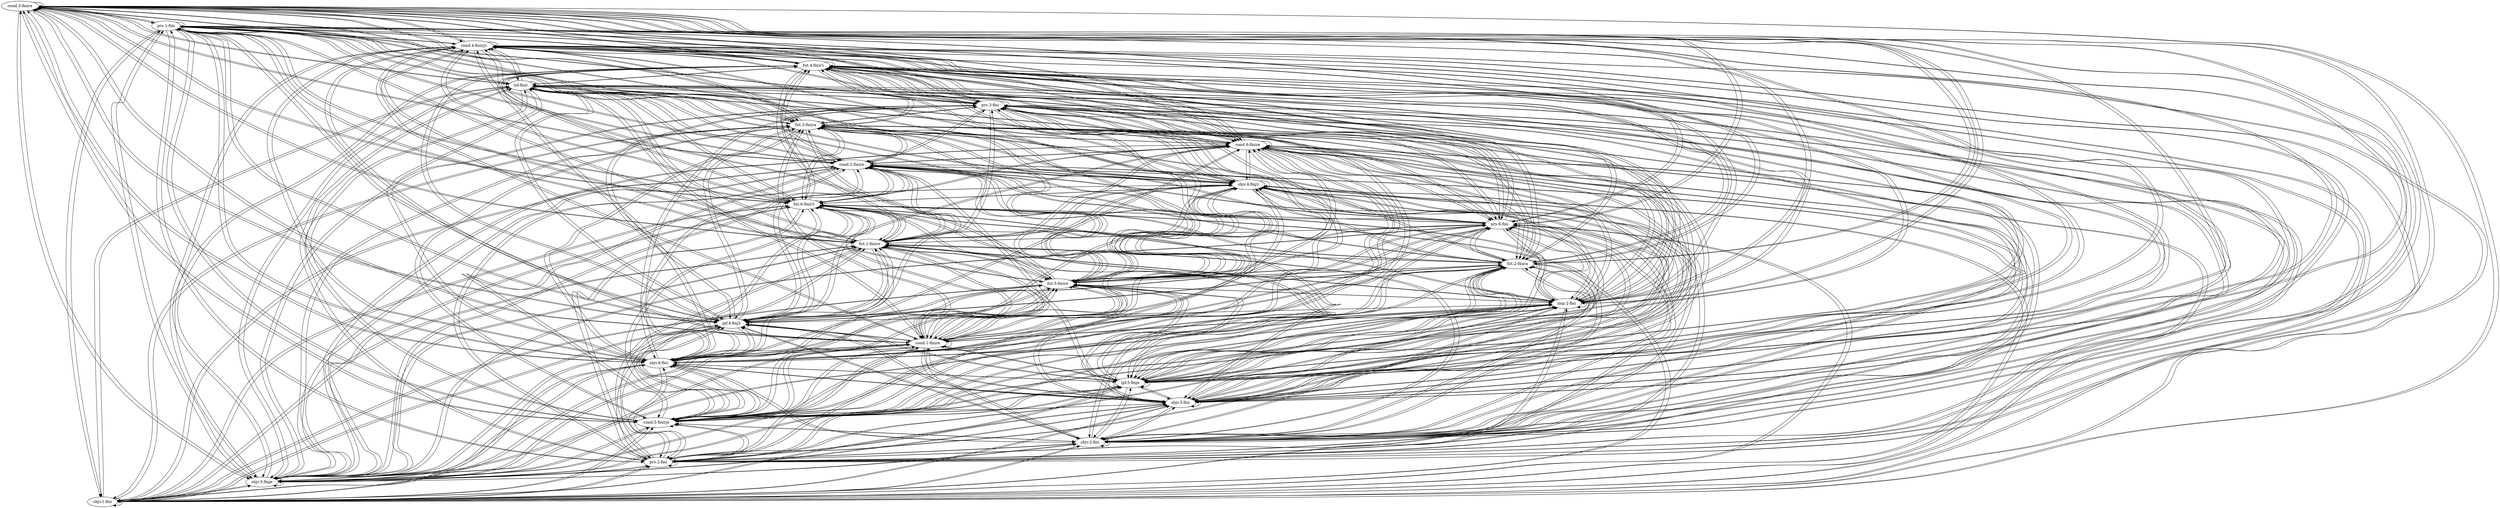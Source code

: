 digraph  {
	node [label="\N"];
	"cond.3-finirE"	 [cell="cond.3",
		label="cond.3-finire",
		tense=cond,
		weight=0.95];
	"cond.3-finirE" -> "cond.3-finirE"	 [weight=0.95];
	"prs.1-fini"	 [cell="prs.1",
		label="prs.1-fini",
		tense=prs,
		weight=0.83];
	"cond.3-finirE" -> "prs.1-fini"	 [weight=0.83];
	"sbjv.1-fini"	 [cell="sbjv.1",
		label="sbjv.1-fini",
		tense=sbjv,
		weight=0.08];
	"cond.3-finirE" -> "sbjv.1-fini"	 [weight=0.0128];
	"sbjv.5-finjE"	 [cell="sbjv.5",
		label="sbjv.5-finje",
		tense=sbjv,
		weight=0.1];
	"cond.3-finirE" -> "sbjv.5-finjE"	 [weight=0.02];
	"prs.2-fini"	 [cell="prs.2",
		label="prs.2-fini",
		tense=prs,
		weight=0.83];
	"cond.3-finirE" -> "prs.2-fini"	 [weight=0.83];
	"sbjv.2-fini"	 [cell="sbjv.2",
		label="sbjv.2-fini",
		tense=sbjv,
		weight=0.08];
	"cond.3-finirE" -> "sbjv.2-fini"	 [weight=0.0128];
	"cond.5-finirjE"	 [cell="cond.5",
		label="cond.5-finirje",
		tense=cond,
		weight=0.95];
	"cond.3-finirE" -> "cond.5-finirjE"	 [weight=0.95];
	"sbjv.3-fini"	 [cell="sbjv.3",
		label="sbjv.3-fini",
		tense=sbjv,
		weight=0.08];
	"cond.3-finirE" -> "sbjv.3-fini"	 [weight=0.0128];
	"ipf.5-finjE"	 [cell="ipf.5",
		label="ipf.5-finje",
		tense=ipf,
		weight=0.1];
	"cond.3-finirE" -> "ipf.5-finjE"	 [weight=0.02];
	"sbjv.6-fini"	 [cell="sbjv.6",
		label="sbjv.6-fini",
		tense=sbjv,
		weight=0.08];
	"cond.3-finirE" -> "sbjv.6-fini"	 [weight=0.0128];
	"cond.1-finirE"	 [cell="cond.1",
		label="cond.1-finire",
		tense=cond,
		weight=0.95];
	"cond.3-finirE" -> "cond.1-finirE"	 [weight=0.95];
	"ipf.4-finjô"	 [cell="ipf.4",
		label="ipf.4-finjɔ̃",
		tense=ipf,
		weight=0.1];
	"cond.3-finirE" -> "ipf.4-finjô"	 [weight=0.02];
	"imp.2-fini"	 [cell="imp.2",
		label="imp.2-fini",
		tense=imp,
		weight=0.83];
	"cond.3-finirE" -> "imp.2-fini"	 [weight=0.83];
	"fut.5-finirE"	 [cell="fut.5",
		label="fut.5-finire",
		tense=fut,
		weight=0.95];
	"cond.3-finirE" -> "fut.5-finirE"	 [weight=0.95];
	"fut.2-finira"	 [cell="fut.2",
		label="fut.2-finira",
		tense=fut,
		weight=0.95];
	"cond.3-finirE" -> "fut.2-finira"	 [weight=0.95];
	"fut.1-finirE"	 [cell="fut.1",
		label="fut.1-finire",
		tense=fut,
		weight=0.95];
	"cond.3-finirE" -> "fut.1-finirE"	 [weight=0.95];
	"prs.6-fini"	 [cell="prs.6",
		label="prs.6-fini",
		tense=prs,
		weight=0.08];
	"cond.3-finirE" -> "prs.6-fini"	 [weight=0.0128];
	"fut.6-finirô"	 [cell="fut.6",
		label="fut.6-finirɔ̃",
		tense=fut,
		weight=0.95];
	"cond.3-finirE" -> "fut.6-finirô"	 [weight=0.95];
	"sbjv.4-finjô"	 [cell="sbjv.4",
		label="sbjv.4-finjɔ̃",
		tense=sbjv,
		weight=0.1];
	"cond.3-finirE" -> "sbjv.4-finjô"	 [weight=0.02];
	"cond.2-finirE"	 [cell="cond.2",
		label="cond.2-finire",
		tense=cond,
		weight=0.95];
	"cond.3-finirE" -> "cond.2-finirE"	 [weight=0.95];
	"cond.6-finirE"	 [cell="cond.6",
		label="cond.6-finire",
		tense=cond,
		weight=0.95];
	"cond.3-finirE" -> "cond.6-finirE"	 [weight=0.95];
	"fut.3-finira"	 [cell="fut.3",
		label="fut.3-finira",
		tense=fut,
		weight=0.95];
	"cond.3-finirE" -> "fut.3-finira"	 [weight=0.95];
	"prs.3-fini"	 [cell="prs.3",
		label="prs.3-fini",
		tense=prs,
		weight=0.83];
	"cond.3-finirE" -> "prs.3-fini"	 [weight=0.83];
	"inf-finir"	 [cell=inf,
		label="inf-finir",
		tense=inf,
		weight=0.7];
	"cond.3-finirE" -> "inf-finir"	 [weight=0.336];
	"fut.4-finirô"	 [cell="fut.4",
		label="fut.4-finirɔ̃",
		tense=fut,
		weight=0.95];
	"cond.3-finirE" -> "fut.4-finirô"	 [weight=0.95];
	"cond.4-finirjô"	 [cell="cond.4",
		label="cond.4-finirjɔ̃",
		tense=cond,
		weight=0.95];
	"cond.3-finirE" -> "cond.4-finirjô"	 [weight=0.95];
	"prs.1-fini" -> "cond.3-finirE"	 [weight=0.931];
	"prs.1-fini" -> "prs.1-fini"	 [weight=0.83];
	"prs.1-fini" -> "sbjv.1-fini"	 [weight=0.0128];
	"prs.1-fini" -> "sbjv.5-finjE"	 [weight=0.02];
	"prs.1-fini" -> "prs.2-fini"	 [weight=0.83];
	"prs.1-fini" -> "sbjv.2-fini"	 [weight=0.0128];
	"prs.1-fini" -> "cond.5-finirjE"	 [weight=0.931];
	"prs.1-fini" -> "sbjv.3-fini"	 [weight=0.0128];
	"prs.1-fini" -> "ipf.5-finjE"	 [weight=0.02];
	"prs.1-fini" -> "sbjv.6-fini"	 [weight=0.0128];
	"prs.1-fini" -> "cond.1-finirE"	 [weight=0.931];
	"prs.1-fini" -> "ipf.4-finjô"	 [weight=0.02];
	"prs.1-fini" -> "imp.2-fini"	 [weight=0.83];
	"prs.1-fini" -> "fut.5-finirE"	 [weight=0.931];
	"prs.1-fini" -> "fut.2-finira"	 [weight=0.931];
	"prs.1-fini" -> "fut.1-finirE"	 [weight=0.931];
	"prs.1-fini" -> "prs.6-fini"	 [weight=0.0128];
	"prs.1-fini" -> "fut.6-finirô"	 [weight=0.931];
	"prs.1-fini" -> "sbjv.4-finjô"	 [weight=0.02];
	"prs.1-fini" -> "cond.2-finirE"	 [weight=0.931];
	"prs.1-fini" -> "cond.6-finirE"	 [weight=0.931];
	"prs.1-fini" -> "fut.3-finira"	 [weight=0.931];
	"prs.1-fini" -> "prs.3-fini"	 [weight=0.83];
	"prs.1-fini" -> "inf-finir"	 [weight=0.336];
	"prs.1-fini" -> "fut.4-finirô"	 [weight=0.931];
	"prs.1-fini" -> "cond.4-finirjô"	 [weight=0.931];
	"sbjv.1-fini" -> "cond.3-finirE"	 [weight=0.95];
	"sbjv.1-fini" -> "prs.1-fini"	 [weight=0.83];
	"sbjv.1-fini" -> "sbjv.1-fini"	 [weight=0.08];
	"sbjv.1-fini" -> "sbjv.5-finjE"	 [weight=0.092];
	"sbjv.1-fini" -> "prs.2-fini"	 [weight=0.83];
	"sbjv.1-fini" -> "sbjv.2-fini"	 [weight=0.08];
	"sbjv.1-fini" -> "cond.5-finirjE"	 [weight=0.95];
	"sbjv.1-fini" -> "sbjv.3-fini"	 [weight=0.08];
	"sbjv.1-fini" -> "ipf.5-finjE"	 [weight=0.092];
	"sbjv.1-fini" -> "sbjv.6-fini"	 [weight=0.08];
	"sbjv.1-fini" -> "cond.1-finirE"	 [weight=0.95];
	"sbjv.1-fini" -> "ipf.4-finjô"	 [weight=0.092];
	"sbjv.1-fini" -> "imp.2-fini"	 [weight=0.83];
	"sbjv.1-fini" -> "fut.5-finirE"	 [weight=0.95];
	"sbjv.1-fini" -> "fut.2-finira"	 [weight=0.95];
	"sbjv.1-fini" -> "fut.1-finirE"	 [weight=0.95];
	"sbjv.1-fini" -> "prs.6-fini"	 [weight=0.08];
	"sbjv.1-fini" -> "fut.6-finirô"	 [weight=0.95];
	"sbjv.1-fini" -> "sbjv.4-finjô"	 [weight=0.092];
	"sbjv.1-fini" -> "cond.2-finirE"	 [weight=0.95];
	"sbjv.1-fini" -> "cond.6-finirE"	 [weight=0.95];
	"sbjv.1-fini" -> "fut.3-finira"	 [weight=0.95];
	"sbjv.1-fini" -> "prs.3-fini"	 [weight=0.83];
	"sbjv.1-fini" -> "inf-finir"	 [weight=0.028];
	"sbjv.1-fini" -> "fut.4-finirô"	 [weight=0.95];
	"sbjv.1-fini" -> "cond.4-finirjô"	 [weight=0.95];
	"sbjv.5-finjE" -> "cond.3-finirE"	 [weight=0.0285];
	"sbjv.5-finjE" -> "prs.1-fini"	 [weight=0.0581];
	"sbjv.5-finjE" -> "sbjv.1-fini"	 [weight=0.004];
	"sbjv.5-finjE" -> "sbjv.5-finjE"	 [weight=0.1];
	"sbjv.5-finjE" -> "prs.2-fini"	 [weight=0.0581];
	"sbjv.5-finjE" -> "sbjv.2-fini"	 [weight=0.004];
	"sbjv.5-finjE" -> "cond.5-finirjE"	 [weight=0.0285];
	"sbjv.5-finjE" -> "sbjv.3-fini"	 [weight=0.004];
	"sbjv.5-finjE" -> "ipf.5-finjE"	 [weight=0.1];
	"sbjv.5-finjE" -> "sbjv.6-fini"	 [weight=0.004];
	"sbjv.5-finjE" -> "cond.1-finirE"	 [weight=0.0285];
	"sbjv.5-finjE" -> "ipf.4-finjô"	 [weight=0.1];
	"sbjv.5-finjE" -> "imp.2-fini"	 [weight=0.0581];
	"sbjv.5-finjE" -> "fut.5-finirE"	 [weight=0.0285];
	"sbjv.5-finjE" -> "fut.2-finira"	 [weight=0.0285];
	"sbjv.5-finjE" -> "fut.1-finirE"	 [weight=0.0285];
	"sbjv.5-finjE" -> "prs.6-fini"	 [weight=0.004];
	"sbjv.5-finjE" -> "fut.6-finirô"	 [weight=0.0285];
	"sbjv.5-finjE" -> "sbjv.4-finjô"	 [weight=0.1];
	"sbjv.5-finjE" -> "cond.2-finirE"	 [weight=0.0285];
	"sbjv.5-finjE" -> "cond.6-finirE"	 [weight=0.0285];
	"sbjv.5-finjE" -> "fut.3-finira"	 [weight=0.0285];
	"sbjv.5-finjE" -> "prs.3-fini"	 [weight=0.0581];
	"sbjv.5-finjE" -> "inf-finir"	 [weight=0.028];
	"sbjv.5-finjE" -> "fut.4-finirô"	 [weight=0.0285];
	"sbjv.5-finjE" -> "cond.4-finirjô"	 [weight=0.0285];
	"prs.2-fini" -> "cond.3-finirE"	 [weight=0.931];
	"prs.2-fini" -> "prs.1-fini"	 [weight=0.83];
	"prs.2-fini" -> "sbjv.1-fini"	 [weight=0.0128];
	"prs.2-fini" -> "sbjv.5-finjE"	 [weight=0.02];
	"prs.2-fini" -> "prs.2-fini"	 [weight=0.83];
	"prs.2-fini" -> "sbjv.2-fini"	 [weight=0.0128];
	"prs.2-fini" -> "cond.5-finirjE"	 [weight=0.931];
	"prs.2-fini" -> "sbjv.3-fini"	 [weight=0.0128];
	"prs.2-fini" -> "ipf.5-finjE"	 [weight=0.02];
	"prs.2-fini" -> "sbjv.6-fini"	 [weight=0.0128];
	"prs.2-fini" -> "cond.1-finirE"	 [weight=0.931];
	"prs.2-fini" -> "ipf.4-finjô"	 [weight=0.02];
	"prs.2-fini" -> "imp.2-fini"	 [weight=0.83];
	"prs.2-fini" -> "fut.5-finirE"	 [weight=0.931];
	"prs.2-fini" -> "fut.2-finira"	 [weight=0.931];
	"prs.2-fini" -> "fut.1-finirE"	 [weight=0.931];
	"prs.2-fini" -> "prs.6-fini"	 [weight=0.0128];
	"prs.2-fini" -> "fut.6-finirô"	 [weight=0.931];
	"prs.2-fini" -> "sbjv.4-finjô"	 [weight=0.02];
	"prs.2-fini" -> "cond.2-finirE"	 [weight=0.931];
	"prs.2-fini" -> "cond.6-finirE"	 [weight=0.931];
	"prs.2-fini" -> "fut.3-finira"	 [weight=0.931];
	"prs.2-fini" -> "prs.3-fini"	 [weight=0.83];
	"prs.2-fini" -> "inf-finir"	 [weight=0.336];
	"prs.2-fini" -> "fut.4-finirô"	 [weight=0.931];
	"prs.2-fini" -> "cond.4-finirjô"	 [weight=0.931];
	"sbjv.2-fini" -> "cond.3-finirE"	 [weight=0.95];
	"sbjv.2-fini" -> "prs.1-fini"	 [weight=0.83];
	"sbjv.2-fini" -> "sbjv.1-fini"	 [weight=0.08];
	"sbjv.2-fini" -> "sbjv.5-finjE"	 [weight=0.092];
	"sbjv.2-fini" -> "prs.2-fini"	 [weight=0.83];
	"sbjv.2-fini" -> "sbjv.2-fini"	 [weight=0.08];
	"sbjv.2-fini" -> "cond.5-finirjE"	 [weight=0.95];
	"sbjv.2-fini" -> "sbjv.3-fini"	 [weight=0.08];
	"sbjv.2-fini" -> "ipf.5-finjE"	 [weight=0.092];
	"sbjv.2-fini" -> "sbjv.6-fini"	 [weight=0.08];
	"sbjv.2-fini" -> "cond.1-finirE"	 [weight=0.95];
	"sbjv.2-fini" -> "ipf.4-finjô"	 [weight=0.092];
	"sbjv.2-fini" -> "imp.2-fini"	 [weight=0.83];
	"sbjv.2-fini" -> "fut.5-finirE"	 [weight=0.95];
	"sbjv.2-fini" -> "fut.2-finira"	 [weight=0.95];
	"sbjv.2-fini" -> "fut.1-finirE"	 [weight=0.95];
	"sbjv.2-fini" -> "prs.6-fini"	 [weight=0.08];
	"sbjv.2-fini" -> "fut.6-finirô"	 [weight=0.95];
	"sbjv.2-fini" -> "sbjv.4-finjô"	 [weight=0.092];
	"sbjv.2-fini" -> "cond.2-finirE"	 [weight=0.95];
	"sbjv.2-fini" -> "cond.6-finirE"	 [weight=0.95];
	"sbjv.2-fini" -> "fut.3-finira"	 [weight=0.95];
	"sbjv.2-fini" -> "prs.3-fini"	 [weight=0.83];
	"sbjv.2-fini" -> "inf-finir"	 [weight=0.028];
	"sbjv.2-fini" -> "fut.4-finirô"	 [weight=0.95];
	"sbjv.2-fini" -> "cond.4-finirjô"	 [weight=0.95];
	"cond.5-finirjE" -> "cond.3-finirE"	 [weight=0.95];
	"cond.5-finirjE" -> "prs.1-fini"	 [weight=0.83];
	"cond.5-finirjE" -> "sbjv.1-fini"	 [weight=0.0128];
	"cond.5-finirjE" -> "sbjv.5-finjE"	 [weight=0.02];
	"cond.5-finirjE" -> "prs.2-fini"	 [weight=0.83];
	"cond.5-finirjE" -> "sbjv.2-fini"	 [weight=0.0128];
	"cond.5-finirjE" -> "cond.5-finirjE"	 [weight=0.95];
	"cond.5-finirjE" -> "sbjv.3-fini"	 [weight=0.0128];
	"cond.5-finirjE" -> "ipf.5-finjE"	 [weight=0.02];
	"cond.5-finirjE" -> "sbjv.6-fini"	 [weight=0.0128];
	"cond.5-finirjE" -> "cond.1-finirE"	 [weight=0.95];
	"cond.5-finirjE" -> "ipf.4-finjô"	 [weight=0.02];
	"cond.5-finirjE" -> "imp.2-fini"	 [weight=0.83];
	"cond.5-finirjE" -> "fut.5-finirE"	 [weight=0.95];
	"cond.5-finirjE" -> "fut.2-finira"	 [weight=0.95];
	"cond.5-finirjE" -> "fut.1-finirE"	 [weight=0.95];
	"cond.5-finirjE" -> "prs.6-fini"	 [weight=0.0128];
	"cond.5-finirjE" -> "fut.6-finirô"	 [weight=0.95];
	"cond.5-finirjE" -> "sbjv.4-finjô"	 [weight=0.02];
	"cond.5-finirjE" -> "cond.2-finirE"	 [weight=0.95];
	"cond.5-finirjE" -> "cond.6-finirE"	 [weight=0.95];
	"cond.5-finirjE" -> "fut.3-finira"	 [weight=0.95];
	"cond.5-finirjE" -> "prs.3-fini"	 [weight=0.83];
	"cond.5-finirjE" -> "inf-finir"	 [weight=0.336];
	"cond.5-finirjE" -> "fut.4-finirô"	 [weight=0.95];
	"cond.5-finirjE" -> "cond.4-finirjô"	 [weight=0.95];
	"sbjv.3-fini" -> "cond.3-finirE"	 [weight=0.95];
	"sbjv.3-fini" -> "prs.1-fini"	 [weight=0.83];
	"sbjv.3-fini" -> "sbjv.1-fini"	 [weight=0.08];
	"sbjv.3-fini" -> "sbjv.5-finjE"	 [weight=0.092];
	"sbjv.3-fini" -> "prs.2-fini"	 [weight=0.83];
	"sbjv.3-fini" -> "sbjv.2-fini"	 [weight=0.08];
	"sbjv.3-fini" -> "cond.5-finirjE"	 [weight=0.95];
	"sbjv.3-fini" -> "sbjv.3-fini"	 [weight=0.08];
	"sbjv.3-fini" -> "ipf.5-finjE"	 [weight=0.092];
	"sbjv.3-fini" -> "sbjv.6-fini"	 [weight=0.08];
	"sbjv.3-fini" -> "cond.1-finirE"	 [weight=0.95];
	"sbjv.3-fini" -> "ipf.4-finjô"	 [weight=0.092];
	"sbjv.3-fini" -> "imp.2-fini"	 [weight=0.83];
	"sbjv.3-fini" -> "fut.5-finirE"	 [weight=0.95];
	"sbjv.3-fini" -> "fut.2-finira"	 [weight=0.95];
	"sbjv.3-fini" -> "fut.1-finirE"	 [weight=0.95];
	"sbjv.3-fini" -> "prs.6-fini"	 [weight=0.08];
	"sbjv.3-fini" -> "fut.6-finirô"	 [weight=0.95];
	"sbjv.3-fini" -> "sbjv.4-finjô"	 [weight=0.092];
	"sbjv.3-fini" -> "cond.2-finirE"	 [weight=0.95];
	"sbjv.3-fini" -> "cond.6-finirE"	 [weight=0.95];
	"sbjv.3-fini" -> "fut.3-finira"	 [weight=0.95];
	"sbjv.3-fini" -> "prs.3-fini"	 [weight=0.83];
	"sbjv.3-fini" -> "inf-finir"	 [weight=0.028];
	"sbjv.3-fini" -> "fut.4-finirô"	 [weight=0.95];
	"sbjv.3-fini" -> "cond.4-finirjô"	 [weight=0.95];
	"ipf.5-finjE" -> "cond.3-finirE"	 [weight=0.0285];
	"ipf.5-finjE" -> "prs.1-fini"	 [weight=0.0581];
	"ipf.5-finjE" -> "sbjv.1-fini"	 [weight=0.004];
	"ipf.5-finjE" -> "sbjv.5-finjE"	 [weight=0.1];
	"ipf.5-finjE" -> "prs.2-fini"	 [weight=0.0581];
	"ipf.5-finjE" -> "sbjv.2-fini"	 [weight=0.004];
	"ipf.5-finjE" -> "cond.5-finirjE"	 [weight=0.0285];
	"ipf.5-finjE" -> "sbjv.3-fini"	 [weight=0.004];
	"ipf.5-finjE" -> "ipf.5-finjE"	 [weight=0.1];
	"ipf.5-finjE" -> "sbjv.6-fini"	 [weight=0.004];
	"ipf.5-finjE" -> "cond.1-finirE"	 [weight=0.0285];
	"ipf.5-finjE" -> "ipf.4-finjô"	 [weight=0.1];
	"ipf.5-finjE" -> "imp.2-fini"	 [weight=0.0581];
	"ipf.5-finjE" -> "fut.5-finirE"	 [weight=0.0285];
	"ipf.5-finjE" -> "fut.2-finira"	 [weight=0.0285];
	"ipf.5-finjE" -> "fut.1-finirE"	 [weight=0.0285];
	"ipf.5-finjE" -> "prs.6-fini"	 [weight=0.004];
	"ipf.5-finjE" -> "fut.6-finirô"	 [weight=0.0285];
	"ipf.5-finjE" -> "sbjv.4-finjô"	 [weight=0.1];
	"ipf.5-finjE" -> "cond.2-finirE"	 [weight=0.0285];
	"ipf.5-finjE" -> "cond.6-finirE"	 [weight=0.0285];
	"ipf.5-finjE" -> "fut.3-finira"	 [weight=0.0285];
	"ipf.5-finjE" -> "prs.3-fini"	 [weight=0.0581];
	"ipf.5-finjE" -> "inf-finir"	 [weight=0.028];
	"ipf.5-finjE" -> "fut.4-finirô"	 [weight=0.0285];
	"ipf.5-finjE" -> "cond.4-finirjô"	 [weight=0.0285];
	"sbjv.6-fini" -> "cond.3-finirE"	 [weight=0.95];
	"sbjv.6-fini" -> "prs.1-fini"	 [weight=0.83];
	"sbjv.6-fini" -> "sbjv.1-fini"	 [weight=0.08];
	"sbjv.6-fini" -> "sbjv.5-finjE"	 [weight=0.092];
	"sbjv.6-fini" -> "prs.2-fini"	 [weight=0.83];
	"sbjv.6-fini" -> "sbjv.2-fini"	 [weight=0.08];
	"sbjv.6-fini" -> "cond.5-finirjE"	 [weight=0.95];
	"sbjv.6-fini" -> "sbjv.3-fini"	 [weight=0.08];
	"sbjv.6-fini" -> "ipf.5-finjE"	 [weight=0.092];
	"sbjv.6-fini" -> "sbjv.6-fini"	 [weight=0.08];
	"sbjv.6-fini" -> "cond.1-finirE"	 [weight=0.95];
	"sbjv.6-fini" -> "ipf.4-finjô"	 [weight=0.092];
	"sbjv.6-fini" -> "imp.2-fini"	 [weight=0.83];
	"sbjv.6-fini" -> "fut.5-finirE"	 [weight=0.95];
	"sbjv.6-fini" -> "fut.2-finira"	 [weight=0.95];
	"sbjv.6-fini" -> "fut.1-finirE"	 [weight=0.95];
	"sbjv.6-fini" -> "prs.6-fini"	 [weight=0.08];
	"sbjv.6-fini" -> "fut.6-finirô"	 [weight=0.95];
	"sbjv.6-fini" -> "sbjv.4-finjô"	 [weight=0.092];
	"sbjv.6-fini" -> "cond.2-finirE"	 [weight=0.95];
	"sbjv.6-fini" -> "cond.6-finirE"	 [weight=0.95];
	"sbjv.6-fini" -> "fut.3-finira"	 [weight=0.95];
	"sbjv.6-fini" -> "prs.3-fini"	 [weight=0.83];
	"sbjv.6-fini" -> "inf-finir"	 [weight=0.028];
	"sbjv.6-fini" -> "fut.4-finirô"	 [weight=0.95];
	"sbjv.6-fini" -> "cond.4-finirjô"	 [weight=0.95];
	"cond.1-finirE" -> "cond.3-finirE"	 [weight=0.95];
	"cond.1-finirE" -> "prs.1-fini"	 [weight=0.83];
	"cond.1-finirE" -> "sbjv.1-fini"	 [weight=0.0128];
	"cond.1-finirE" -> "sbjv.5-finjE"	 [weight=0.02];
	"cond.1-finirE" -> "prs.2-fini"	 [weight=0.83];
	"cond.1-finirE" -> "sbjv.2-fini"	 [weight=0.0128];
	"cond.1-finirE" -> "cond.5-finirjE"	 [weight=0.95];
	"cond.1-finirE" -> "sbjv.3-fini"	 [weight=0.0128];
	"cond.1-finirE" -> "ipf.5-finjE"	 [weight=0.02];
	"cond.1-finirE" -> "sbjv.6-fini"	 [weight=0.0128];
	"cond.1-finirE" -> "cond.1-finirE"	 [weight=0.95];
	"cond.1-finirE" -> "ipf.4-finjô"	 [weight=0.02];
	"cond.1-finirE" -> "imp.2-fini"	 [weight=0.83];
	"cond.1-finirE" -> "fut.5-finirE"	 [weight=0.95];
	"cond.1-finirE" -> "fut.2-finira"	 [weight=0.95];
	"cond.1-finirE" -> "fut.1-finirE"	 [weight=0.95];
	"cond.1-finirE" -> "prs.6-fini"	 [weight=0.0128];
	"cond.1-finirE" -> "fut.6-finirô"	 [weight=0.95];
	"cond.1-finirE" -> "sbjv.4-finjô"	 [weight=0.02];
	"cond.1-finirE" -> "cond.2-finirE"	 [weight=0.95];
	"cond.1-finirE" -> "cond.6-finirE"	 [weight=0.95];
	"cond.1-finirE" -> "fut.3-finira"	 [weight=0.95];
	"cond.1-finirE" -> "prs.3-fini"	 [weight=0.83];
	"cond.1-finirE" -> "inf-finir"	 [weight=0.336];
	"cond.1-finirE" -> "fut.4-finirô"	 [weight=0.95];
	"cond.1-finirE" -> "cond.4-finirjô"	 [weight=0.95];
	"ipf.4-finjô" -> "cond.3-finirE"	 [weight=0.0285];
	"ipf.4-finjô" -> "prs.1-fini"	 [weight=0.0581];
	"ipf.4-finjô" -> "sbjv.1-fini"	 [weight=0.004];
	"ipf.4-finjô" -> "sbjv.5-finjE"	 [weight=0.1];
	"ipf.4-finjô" -> "prs.2-fini"	 [weight=0.0581];
	"ipf.4-finjô" -> "sbjv.2-fini"	 [weight=0.004];
	"ipf.4-finjô" -> "cond.5-finirjE"	 [weight=0.0285];
	"ipf.4-finjô" -> "sbjv.3-fini"	 [weight=0.004];
	"ipf.4-finjô" -> "ipf.5-finjE"	 [weight=0.1];
	"ipf.4-finjô" -> "sbjv.6-fini"	 [weight=0.004];
	"ipf.4-finjô" -> "cond.1-finirE"	 [weight=0.0285];
	"ipf.4-finjô" -> "ipf.4-finjô"	 [weight=0.1];
	"ipf.4-finjô" -> "imp.2-fini"	 [weight=0.0581];
	"ipf.4-finjô" -> "fut.5-finirE"	 [weight=0.0285];
	"ipf.4-finjô" -> "fut.2-finira"	 [weight=0.0285];
	"ipf.4-finjô" -> "fut.1-finirE"	 [weight=0.0285];
	"ipf.4-finjô" -> "prs.6-fini"	 [weight=0.004];
	"ipf.4-finjô" -> "fut.6-finirô"	 [weight=0.0285];
	"ipf.4-finjô" -> "sbjv.4-finjô"	 [weight=0.1];
	"ipf.4-finjô" -> "cond.2-finirE"	 [weight=0.0285];
	"ipf.4-finjô" -> "cond.6-finirE"	 [weight=0.0285];
	"ipf.4-finjô" -> "fut.3-finira"	 [weight=0.0285];
	"ipf.4-finjô" -> "prs.3-fini"	 [weight=0.0581];
	"ipf.4-finjô" -> "inf-finir"	 [weight=0.028];
	"ipf.4-finjô" -> "fut.4-finirô"	 [weight=0.0285];
	"ipf.4-finjô" -> "cond.4-finirjô"	 [weight=0.0285];
	"imp.2-fini" -> "cond.3-finirE"	 [weight=0.931];
	"imp.2-fini" -> "prs.1-fini"	 [weight=0.83];
	"imp.2-fini" -> "sbjv.1-fini"	 [weight=0.0128];
	"imp.2-fini" -> "sbjv.5-finjE"	 [weight=0.02];
	"imp.2-fini" -> "prs.2-fini"	 [weight=0.83];
	"imp.2-fini" -> "sbjv.2-fini"	 [weight=0.0128];
	"imp.2-fini" -> "cond.5-finirjE"	 [weight=0.931];
	"imp.2-fini" -> "sbjv.3-fini"	 [weight=0.0128];
	"imp.2-fini" -> "ipf.5-finjE"	 [weight=0.02];
	"imp.2-fini" -> "sbjv.6-fini"	 [weight=0.0128];
	"imp.2-fini" -> "cond.1-finirE"	 [weight=0.931];
	"imp.2-fini" -> "ipf.4-finjô"	 [weight=0.02];
	"imp.2-fini" -> "imp.2-fini"	 [weight=0.83];
	"imp.2-fini" -> "fut.5-finirE"	 [weight=0.931];
	"imp.2-fini" -> "fut.2-finira"	 [weight=0.931];
	"imp.2-fini" -> "fut.1-finirE"	 [weight=0.931];
	"imp.2-fini" -> "prs.6-fini"	 [weight=0.0128];
	"imp.2-fini" -> "fut.6-finirô"	 [weight=0.931];
	"imp.2-fini" -> "sbjv.4-finjô"	 [weight=0.02];
	"imp.2-fini" -> "cond.2-finirE"	 [weight=0.931];
	"imp.2-fini" -> "cond.6-finirE"	 [weight=0.931];
	"imp.2-fini" -> "fut.3-finira"	 [weight=0.931];
	"imp.2-fini" -> "prs.3-fini"	 [weight=0.83];
	"imp.2-fini" -> "inf-finir"	 [weight=0.336];
	"imp.2-fini" -> "fut.4-finirô"	 [weight=0.931];
	"imp.2-fini" -> "cond.4-finirjô"	 [weight=0.931];
	"fut.5-finirE" -> "cond.3-finirE"	 [weight=0.95];
	"fut.5-finirE" -> "prs.1-fini"	 [weight=0.83];
	"fut.5-finirE" -> "sbjv.1-fini"	 [weight=0.0128];
	"fut.5-finirE" -> "sbjv.5-finjE"	 [weight=0.027];
	"fut.5-finirE" -> "prs.2-fini"	 [weight=0.83];
	"fut.5-finirE" -> "sbjv.2-fini"	 [weight=0.0128];
	"fut.5-finirE" -> "cond.5-finirjE"	 [weight=0.95];
	"fut.5-finirE" -> "sbjv.3-fini"	 [weight=0.0128];
	"fut.5-finirE" -> "ipf.5-finjE"	 [weight=0.027];
	"fut.5-finirE" -> "sbjv.6-fini"	 [weight=0.0128];
	"fut.5-finirE" -> "cond.1-finirE"	 [weight=0.95];
	"fut.5-finirE" -> "ipf.4-finjô"	 [weight=0.027];
	"fut.5-finirE" -> "imp.2-fini"	 [weight=0.83];
	"fut.5-finirE" -> "fut.5-finirE"	 [weight=0.95];
	"fut.5-finirE" -> "fut.2-finira"	 [weight=0.95];
	"fut.5-finirE" -> "fut.1-finirE"	 [weight=0.95];
	"fut.5-finirE" -> "prs.6-fini"	 [weight=0.0128];
	"fut.5-finirE" -> "fut.6-finirô"	 [weight=0.95];
	"fut.5-finirE" -> "sbjv.4-finjô"	 [weight=0.027];
	"fut.5-finirE" -> "cond.2-finirE"	 [weight=0.95];
	"fut.5-finirE" -> "cond.6-finirE"	 [weight=0.95];
	"fut.5-finirE" -> "fut.3-finira"	 [weight=0.95];
	"fut.5-finirE" -> "prs.3-fini"	 [weight=0.83];
	"fut.5-finirE" -> "inf-finir"	 [weight=0.35];
	"fut.5-finirE" -> "fut.4-finirô"	 [weight=0.95];
	"fut.5-finirE" -> "cond.4-finirjô"	 [weight=0.95];
	"fut.2-finira" -> "cond.3-finirE"	 [weight=0.95];
	"fut.2-finira" -> "prs.1-fini"	 [weight=0.83];
	"fut.2-finira" -> "sbjv.1-fini"	 [weight=0.0128];
	"fut.2-finira" -> "sbjv.5-finjE"	 [weight=0.027];
	"fut.2-finira" -> "prs.2-fini"	 [weight=0.83];
	"fut.2-finira" -> "sbjv.2-fini"	 [weight=0.0128];
	"fut.2-finira" -> "cond.5-finirjE"	 [weight=0.95];
	"fut.2-finira" -> "sbjv.3-fini"	 [weight=0.0128];
	"fut.2-finira" -> "ipf.5-finjE"	 [weight=0.027];
	"fut.2-finira" -> "sbjv.6-fini"	 [weight=0.0128];
	"fut.2-finira" -> "cond.1-finirE"	 [weight=0.95];
	"fut.2-finira" -> "ipf.4-finjô"	 [weight=0.027];
	"fut.2-finira" -> "imp.2-fini"	 [weight=0.83];
	"fut.2-finira" -> "fut.5-finirE"	 [weight=0.95];
	"fut.2-finira" -> "fut.2-finira"	 [weight=0.95];
	"fut.2-finira" -> "fut.1-finirE"	 [weight=0.95];
	"fut.2-finira" -> "prs.6-fini"	 [weight=0.0128];
	"fut.2-finira" -> "fut.6-finirô"	 [weight=0.95];
	"fut.2-finira" -> "sbjv.4-finjô"	 [weight=0.027];
	"fut.2-finira" -> "cond.2-finirE"	 [weight=0.95];
	"fut.2-finira" -> "cond.6-finirE"	 [weight=0.95];
	"fut.2-finira" -> "fut.3-finira"	 [weight=0.95];
	"fut.2-finira" -> "prs.3-fini"	 [weight=0.83];
	"fut.2-finira" -> "inf-finir"	 [weight=0.35];
	"fut.2-finira" -> "fut.4-finirô"	 [weight=0.95];
	"fut.2-finira" -> "cond.4-finirjô"	 [weight=0.95];
	"fut.1-finirE" -> "cond.3-finirE"	 [weight=0.95];
	"fut.1-finirE" -> "prs.1-fini"	 [weight=0.83];
	"fut.1-finirE" -> "sbjv.1-fini"	 [weight=0.0128];
	"fut.1-finirE" -> "sbjv.5-finjE"	 [weight=0.027];
	"fut.1-finirE" -> "prs.2-fini"	 [weight=0.83];
	"fut.1-finirE" -> "sbjv.2-fini"	 [weight=0.0128];
	"fut.1-finirE" -> "cond.5-finirjE"	 [weight=0.95];
	"fut.1-finirE" -> "sbjv.3-fini"	 [weight=0.0128];
	"fut.1-finirE" -> "ipf.5-finjE"	 [weight=0.027];
	"fut.1-finirE" -> "sbjv.6-fini"	 [weight=0.0128];
	"fut.1-finirE" -> "cond.1-finirE"	 [weight=0.95];
	"fut.1-finirE" -> "ipf.4-finjô"	 [weight=0.027];
	"fut.1-finirE" -> "imp.2-fini"	 [weight=0.83];
	"fut.1-finirE" -> "fut.5-finirE"	 [weight=0.95];
	"fut.1-finirE" -> "fut.2-finira"	 [weight=0.95];
	"fut.1-finirE" -> "fut.1-finirE"	 [weight=0.95];
	"fut.1-finirE" -> "prs.6-fini"	 [weight=0.0128];
	"fut.1-finirE" -> "fut.6-finirô"	 [weight=0.95];
	"fut.1-finirE" -> "sbjv.4-finjô"	 [weight=0.027];
	"fut.1-finirE" -> "cond.2-finirE"	 [weight=0.95];
	"fut.1-finirE" -> "cond.6-finirE"	 [weight=0.95];
	"fut.1-finirE" -> "fut.3-finira"	 [weight=0.95];
	"fut.1-finirE" -> "prs.3-fini"	 [weight=0.83];
	"fut.1-finirE" -> "inf-finir"	 [weight=0.35];
	"fut.1-finirE" -> "fut.4-finirô"	 [weight=0.95];
	"fut.1-finirE" -> "cond.4-finirjô"	 [weight=0.95];
	"prs.6-fini" -> "cond.3-finirE"	 [weight=0.95];
	"prs.6-fini" -> "prs.1-fini"	 [weight=0.83];
	"prs.6-fini" -> "sbjv.1-fini"	 [weight=0.08];
	"prs.6-fini" -> "sbjv.5-finjE"	 [weight=0.092];
	"prs.6-fini" -> "prs.2-fini"	 [weight=0.83];
	"prs.6-fini" -> "sbjv.2-fini"	 [weight=0.08];
	"prs.6-fini" -> "cond.5-finirjE"	 [weight=0.95];
	"prs.6-fini" -> "sbjv.3-fini"	 [weight=0.08];
	"prs.6-fini" -> "ipf.5-finjE"	 [weight=0.092];
	"prs.6-fini" -> "sbjv.6-fini"	 [weight=0.08];
	"prs.6-fini" -> "cond.1-finirE"	 [weight=0.95];
	"prs.6-fini" -> "ipf.4-finjô"	 [weight=0.092];
	"prs.6-fini" -> "imp.2-fini"	 [weight=0.83];
	"prs.6-fini" -> "fut.5-finirE"	 [weight=0.95];
	"prs.6-fini" -> "fut.2-finira"	 [weight=0.95];
	"prs.6-fini" -> "fut.1-finirE"	 [weight=0.95];
	"prs.6-fini" -> "prs.6-fini"	 [weight=0.08];
	"prs.6-fini" -> "fut.6-finirô"	 [weight=0.95];
	"prs.6-fini" -> "sbjv.4-finjô"	 [weight=0.092];
	"prs.6-fini" -> "cond.2-finirE"	 [weight=0.95];
	"prs.6-fini" -> "cond.6-finirE"	 [weight=0.95];
	"prs.6-fini" -> "fut.3-finira"	 [weight=0.95];
	"prs.6-fini" -> "prs.3-fini"	 [weight=0.83];
	"prs.6-fini" -> "inf-finir"	 [weight=0.028];
	"prs.6-fini" -> "fut.4-finirô"	 [weight=0.95];
	"prs.6-fini" -> "cond.4-finirjô"	 [weight=0.95];
	"fut.6-finirô" -> "cond.3-finirE"	 [weight=0.95];
	"fut.6-finirô" -> "prs.1-fini"	 [weight=0.83];
	"fut.6-finirô" -> "sbjv.1-fini"	 [weight=0.0128];
	"fut.6-finirô" -> "sbjv.5-finjE"	 [weight=0.027];
	"fut.6-finirô" -> "prs.2-fini"	 [weight=0.83];
	"fut.6-finirô" -> "sbjv.2-fini"	 [weight=0.0128];
	"fut.6-finirô" -> "cond.5-finirjE"	 [weight=0.95];
	"fut.6-finirô" -> "sbjv.3-fini"	 [weight=0.0128];
	"fut.6-finirô" -> "ipf.5-finjE"	 [weight=0.027];
	"fut.6-finirô" -> "sbjv.6-fini"	 [weight=0.0128];
	"fut.6-finirô" -> "cond.1-finirE"	 [weight=0.95];
	"fut.6-finirô" -> "ipf.4-finjô"	 [weight=0.027];
	"fut.6-finirô" -> "imp.2-fini"	 [weight=0.83];
	"fut.6-finirô" -> "fut.5-finirE"	 [weight=0.95];
	"fut.6-finirô" -> "fut.2-finira"	 [weight=0.95];
	"fut.6-finirô" -> "fut.1-finirE"	 [weight=0.95];
	"fut.6-finirô" -> "prs.6-fini"	 [weight=0.0128];
	"fut.6-finirô" -> "fut.6-finirô"	 [weight=0.95];
	"fut.6-finirô" -> "sbjv.4-finjô"	 [weight=0.027];
	"fut.6-finirô" -> "cond.2-finirE"	 [weight=0.95];
	"fut.6-finirô" -> "cond.6-finirE"	 [weight=0.95];
	"fut.6-finirô" -> "fut.3-finira"	 [weight=0.95];
	"fut.6-finirô" -> "prs.3-fini"	 [weight=0.83];
	"fut.6-finirô" -> "inf-finir"	 [weight=0.35];
	"fut.6-finirô" -> "fut.4-finirô"	 [weight=0.95];
	"fut.6-finirô" -> "cond.4-finirjô"	 [weight=0.95];
	"sbjv.4-finjô" -> "cond.3-finirE"	 [weight=0.0285];
	"sbjv.4-finjô" -> "prs.1-fini"	 [weight=0.0581];
	"sbjv.4-finjô" -> "sbjv.1-fini"	 [weight=0.004];
	"sbjv.4-finjô" -> "sbjv.5-finjE"	 [weight=0.1];
	"sbjv.4-finjô" -> "prs.2-fini"	 [weight=0.0581];
	"sbjv.4-finjô" -> "sbjv.2-fini"	 [weight=0.004];
	"sbjv.4-finjô" -> "cond.5-finirjE"	 [weight=0.0285];
	"sbjv.4-finjô" -> "sbjv.3-fini"	 [weight=0.004];
	"sbjv.4-finjô" -> "ipf.5-finjE"	 [weight=0.1];
	"sbjv.4-finjô" -> "sbjv.6-fini"	 [weight=0.004];
	"sbjv.4-finjô" -> "cond.1-finirE"	 [weight=0.0285];
	"sbjv.4-finjô" -> "ipf.4-finjô"	 [weight=0.1];
	"sbjv.4-finjô" -> "imp.2-fini"	 [weight=0.0581];
	"sbjv.4-finjô" -> "fut.5-finirE"	 [weight=0.0285];
	"sbjv.4-finjô" -> "fut.2-finira"	 [weight=0.0285];
	"sbjv.4-finjô" -> "fut.1-finirE"	 [weight=0.0285];
	"sbjv.4-finjô" -> "prs.6-fini"	 [weight=0.004];
	"sbjv.4-finjô" -> "fut.6-finirô"	 [weight=0.0285];
	"sbjv.4-finjô" -> "sbjv.4-finjô"	 [weight=0.1];
	"sbjv.4-finjô" -> "cond.2-finirE"	 [weight=0.0285];
	"sbjv.4-finjô" -> "cond.6-finirE"	 [weight=0.0285];
	"sbjv.4-finjô" -> "fut.3-finira"	 [weight=0.0285];
	"sbjv.4-finjô" -> "prs.3-fini"	 [weight=0.0581];
	"sbjv.4-finjô" -> "inf-finir"	 [weight=0.028];
	"sbjv.4-finjô" -> "fut.4-finirô"	 [weight=0.0285];
	"sbjv.4-finjô" -> "cond.4-finirjô"	 [weight=0.0285];
	"cond.2-finirE" -> "cond.3-finirE"	 [weight=0.95];
	"cond.2-finirE" -> "prs.1-fini"	 [weight=0.83];
	"cond.2-finirE" -> "sbjv.1-fini"	 [weight=0.0128];
	"cond.2-finirE" -> "sbjv.5-finjE"	 [weight=0.02];
	"cond.2-finirE" -> "prs.2-fini"	 [weight=0.83];
	"cond.2-finirE" -> "sbjv.2-fini"	 [weight=0.0128];
	"cond.2-finirE" -> "cond.5-finirjE"	 [weight=0.95];
	"cond.2-finirE" -> "sbjv.3-fini"	 [weight=0.0128];
	"cond.2-finirE" -> "ipf.5-finjE"	 [weight=0.02];
	"cond.2-finirE" -> "sbjv.6-fini"	 [weight=0.0128];
	"cond.2-finirE" -> "cond.1-finirE"	 [weight=0.95];
	"cond.2-finirE" -> "ipf.4-finjô"	 [weight=0.02];
	"cond.2-finirE" -> "imp.2-fini"	 [weight=0.83];
	"cond.2-finirE" -> "fut.5-finirE"	 [weight=0.95];
	"cond.2-finirE" -> "fut.2-finira"	 [weight=0.95];
	"cond.2-finirE" -> "fut.1-finirE"	 [weight=0.95];
	"cond.2-finirE" -> "prs.6-fini"	 [weight=0.0128];
	"cond.2-finirE" -> "fut.6-finirô"	 [weight=0.95];
	"cond.2-finirE" -> "sbjv.4-finjô"	 [weight=0.02];
	"cond.2-finirE" -> "cond.2-finirE"	 [weight=0.95];
	"cond.2-finirE" -> "cond.6-finirE"	 [weight=0.95];
	"cond.2-finirE" -> "fut.3-finira"	 [weight=0.95];
	"cond.2-finirE" -> "prs.3-fini"	 [weight=0.83];
	"cond.2-finirE" -> "inf-finir"	 [weight=0.336];
	"cond.2-finirE" -> "fut.4-finirô"	 [weight=0.95];
	"cond.2-finirE" -> "cond.4-finirjô"	 [weight=0.95];
	"cond.6-finirE" -> "cond.3-finirE"	 [weight=0.95];
	"cond.6-finirE" -> "prs.1-fini"	 [weight=0.83];
	"cond.6-finirE" -> "sbjv.1-fini"	 [weight=0.0128];
	"cond.6-finirE" -> "sbjv.5-finjE"	 [weight=0.02];
	"cond.6-finirE" -> "prs.2-fini"	 [weight=0.83];
	"cond.6-finirE" -> "sbjv.2-fini"	 [weight=0.0128];
	"cond.6-finirE" -> "cond.5-finirjE"	 [weight=0.95];
	"cond.6-finirE" -> "sbjv.3-fini"	 [weight=0.0128];
	"cond.6-finirE" -> "ipf.5-finjE"	 [weight=0.02];
	"cond.6-finirE" -> "sbjv.6-fini"	 [weight=0.0128];
	"cond.6-finirE" -> "cond.1-finirE"	 [weight=0.95];
	"cond.6-finirE" -> "ipf.4-finjô"	 [weight=0.02];
	"cond.6-finirE" -> "imp.2-fini"	 [weight=0.83];
	"cond.6-finirE" -> "fut.5-finirE"	 [weight=0.95];
	"cond.6-finirE" -> "fut.2-finira"	 [weight=0.95];
	"cond.6-finirE" -> "fut.1-finirE"	 [weight=0.95];
	"cond.6-finirE" -> "prs.6-fini"	 [weight=0.0128];
	"cond.6-finirE" -> "fut.6-finirô"	 [weight=0.95];
	"cond.6-finirE" -> "sbjv.4-finjô"	 [weight=0.02];
	"cond.6-finirE" -> "cond.2-finirE"	 [weight=0.95];
	"cond.6-finirE" -> "cond.6-finirE"	 [weight=0.95];
	"cond.6-finirE" -> "fut.3-finira"	 [weight=0.95];
	"cond.6-finirE" -> "prs.3-fini"	 [weight=0.83];
	"cond.6-finirE" -> "inf-finir"	 [weight=0.336];
	"cond.6-finirE" -> "fut.4-finirô"	 [weight=0.95];
	"cond.6-finirE" -> "cond.4-finirjô"	 [weight=0.95];
	"fut.3-finira" -> "cond.3-finirE"	 [weight=0.95];
	"fut.3-finira" -> "prs.1-fini"	 [weight=0.83];
	"fut.3-finira" -> "sbjv.1-fini"	 [weight=0.0128];
	"fut.3-finira" -> "sbjv.5-finjE"	 [weight=0.027];
	"fut.3-finira" -> "prs.2-fini"	 [weight=0.83];
	"fut.3-finira" -> "sbjv.2-fini"	 [weight=0.0128];
	"fut.3-finira" -> "cond.5-finirjE"	 [weight=0.95];
	"fut.3-finira" -> "sbjv.3-fini"	 [weight=0.0128];
	"fut.3-finira" -> "ipf.5-finjE"	 [weight=0.027];
	"fut.3-finira" -> "sbjv.6-fini"	 [weight=0.0128];
	"fut.3-finira" -> "cond.1-finirE"	 [weight=0.95];
	"fut.3-finira" -> "ipf.4-finjô"	 [weight=0.027];
	"fut.3-finira" -> "imp.2-fini"	 [weight=0.83];
	"fut.3-finira" -> "fut.5-finirE"	 [weight=0.95];
	"fut.3-finira" -> "fut.2-finira"	 [weight=0.95];
	"fut.3-finira" -> "fut.1-finirE"	 [weight=0.95];
	"fut.3-finira" -> "prs.6-fini"	 [weight=0.0128];
	"fut.3-finira" -> "fut.6-finirô"	 [weight=0.95];
	"fut.3-finira" -> "sbjv.4-finjô"	 [weight=0.027];
	"fut.3-finira" -> "cond.2-finirE"	 [weight=0.95];
	"fut.3-finira" -> "cond.6-finirE"	 [weight=0.95];
	"fut.3-finira" -> "fut.3-finira"	 [weight=0.95];
	"fut.3-finira" -> "prs.3-fini"	 [weight=0.83];
	"fut.3-finira" -> "inf-finir"	 [weight=0.35];
	"fut.3-finira" -> "fut.4-finirô"	 [weight=0.95];
	"fut.3-finira" -> "cond.4-finirjô"	 [weight=0.95];
	"prs.3-fini" -> "cond.3-finirE"	 [weight=0.931];
	"prs.3-fini" -> "prs.1-fini"	 [weight=0.83];
	"prs.3-fini" -> "sbjv.1-fini"	 [weight=0.0128];
	"prs.3-fini" -> "sbjv.5-finjE"	 [weight=0.02];
	"prs.3-fini" -> "prs.2-fini"	 [weight=0.83];
	"prs.3-fini" -> "sbjv.2-fini"	 [weight=0.0128];
	"prs.3-fini" -> "cond.5-finirjE"	 [weight=0.931];
	"prs.3-fini" -> "sbjv.3-fini"	 [weight=0.0128];
	"prs.3-fini" -> "ipf.5-finjE"	 [weight=0.02];
	"prs.3-fini" -> "sbjv.6-fini"	 [weight=0.0128];
	"prs.3-fini" -> "cond.1-finirE"	 [weight=0.931];
	"prs.3-fini" -> "ipf.4-finjô"	 [weight=0.02];
	"prs.3-fini" -> "imp.2-fini"	 [weight=0.83];
	"prs.3-fini" -> "fut.5-finirE"	 [weight=0.931];
	"prs.3-fini" -> "fut.2-finira"	 [weight=0.931];
	"prs.3-fini" -> "fut.1-finirE"	 [weight=0.931];
	"prs.3-fini" -> "prs.6-fini"	 [weight=0.0128];
	"prs.3-fini" -> "fut.6-finirô"	 [weight=0.931];
	"prs.3-fini" -> "sbjv.4-finjô"	 [weight=0.02];
	"prs.3-fini" -> "cond.2-finirE"	 [weight=0.931];
	"prs.3-fini" -> "cond.6-finirE"	 [weight=0.931];
	"prs.3-fini" -> "fut.3-finira"	 [weight=0.931];
	"prs.3-fini" -> "prs.3-fini"	 [weight=0.83];
	"prs.3-fini" -> "inf-finir"	 [weight=0.336];
	"prs.3-fini" -> "fut.4-finirô"	 [weight=0.931];
	"prs.3-fini" -> "cond.4-finirjô"	 [weight=0.931];
	"inf-finir" -> "cond.3-finirE"	 [weight=0.95];
	"inf-finir" -> "prs.1-fini"	 [weight=0.83];
	"inf-finir" -> "sbjv.1-fini"	 [weight=0.0];
	"inf-finir" -> "sbjv.5-finjE"	 [weight=0.048];
	"inf-finir" -> "prs.2-fini"	 [weight=0.83];
	"inf-finir" -> "sbjv.2-fini"	 [weight=0.0];
	"inf-finir" -> "cond.5-finirjE"	 [weight=0.95];
	"inf-finir" -> "sbjv.3-fini"	 [weight=0.0];
	"inf-finir" -> "ipf.5-finjE"	 [weight=0.048];
	"inf-finir" -> "sbjv.6-fini"	 [weight=0.0];
	"inf-finir" -> "cond.1-finirE"	 [weight=0.95];
	"inf-finir" -> "ipf.4-finjô"	 [weight=0.048];
	"inf-finir" -> "imp.2-fini"	 [weight=0.83];
	"inf-finir" -> "fut.5-finirE"	 [weight=0.95];
	"inf-finir" -> "fut.2-finira"	 [weight=0.95];
	"inf-finir" -> "fut.1-finirE"	 [weight=0.95];
	"inf-finir" -> "prs.6-fini"	 [weight=0.0];
	"inf-finir" -> "fut.6-finirô"	 [weight=0.95];
	"inf-finir" -> "sbjv.4-finjô"	 [weight=0.048];
	"inf-finir" -> "cond.2-finirE"	 [weight=0.95];
	"inf-finir" -> "cond.6-finirE"	 [weight=0.95];
	"inf-finir" -> "fut.3-finira"	 [weight=0.95];
	"inf-finir" -> "prs.3-fini"	 [weight=0.83];
	"inf-finir" -> "inf-finir"	 [weight=0.7];
	"inf-finir" -> "fut.4-finirô"	 [weight=0.95];
	"inf-finir" -> "cond.4-finirjô"	 [weight=0.95];
	"fut.4-finirô" -> "cond.3-finirE"	 [weight=0.95];
	"fut.4-finirô" -> "prs.1-fini"	 [weight=0.83];
	"fut.4-finirô" -> "sbjv.1-fini"	 [weight=0.0128];
	"fut.4-finirô" -> "sbjv.5-finjE"	 [weight=0.027];
	"fut.4-finirô" -> "prs.2-fini"	 [weight=0.83];
	"fut.4-finirô" -> "sbjv.2-fini"	 [weight=0.0128];
	"fut.4-finirô" -> "cond.5-finirjE"	 [weight=0.95];
	"fut.4-finirô" -> "sbjv.3-fini"	 [weight=0.0128];
	"fut.4-finirô" -> "ipf.5-finjE"	 [weight=0.027];
	"fut.4-finirô" -> "sbjv.6-fini"	 [weight=0.0128];
	"fut.4-finirô" -> "cond.1-finirE"	 [weight=0.95];
	"fut.4-finirô" -> "ipf.4-finjô"	 [weight=0.027];
	"fut.4-finirô" -> "imp.2-fini"	 [weight=0.83];
	"fut.4-finirô" -> "fut.5-finirE"	 [weight=0.95];
	"fut.4-finirô" -> "fut.2-finira"	 [weight=0.95];
	"fut.4-finirô" -> "fut.1-finirE"	 [weight=0.95];
	"fut.4-finirô" -> "prs.6-fini"	 [weight=0.0128];
	"fut.4-finirô" -> "fut.6-finirô"	 [weight=0.95];
	"fut.4-finirô" -> "sbjv.4-finjô"	 [weight=0.027];
	"fut.4-finirô" -> "cond.2-finirE"	 [weight=0.95];
	"fut.4-finirô" -> "cond.6-finirE"	 [weight=0.95];
	"fut.4-finirô" -> "fut.3-finira"	 [weight=0.95];
	"fut.4-finirô" -> "prs.3-fini"	 [weight=0.83];
	"fut.4-finirô" -> "inf-finir"	 [weight=0.35];
	"fut.4-finirô" -> "fut.4-finirô"	 [weight=0.95];
	"fut.4-finirô" -> "cond.4-finirjô"	 [weight=0.95];
	"cond.4-finirjô" -> "cond.3-finirE"	 [weight=0.95];
	"cond.4-finirjô" -> "prs.1-fini"	 [weight=0.83];
	"cond.4-finirjô" -> "sbjv.1-fini"	 [weight=0.0128];
	"cond.4-finirjô" -> "sbjv.5-finjE"	 [weight=0.02];
	"cond.4-finirjô" -> "prs.2-fini"	 [weight=0.83];
	"cond.4-finirjô" -> "sbjv.2-fini"	 [weight=0.0128];
	"cond.4-finirjô" -> "cond.5-finirjE"	 [weight=0.95];
	"cond.4-finirjô" -> "sbjv.3-fini"	 [weight=0.0128];
	"cond.4-finirjô" -> "ipf.5-finjE"	 [weight=0.02];
	"cond.4-finirjô" -> "sbjv.6-fini"	 [weight=0.0128];
	"cond.4-finirjô" -> "cond.1-finirE"	 [weight=0.95];
	"cond.4-finirjô" -> "ipf.4-finjô"	 [weight=0.02];
	"cond.4-finirjô" -> "imp.2-fini"	 [weight=0.83];
	"cond.4-finirjô" -> "fut.5-finirE"	 [weight=0.95];
	"cond.4-finirjô" -> "fut.2-finira"	 [weight=0.95];
	"cond.4-finirjô" -> "fut.1-finirE"	 [weight=0.95];
	"cond.4-finirjô" -> "prs.6-fini"	 [weight=0.0128];
	"cond.4-finirjô" -> "fut.6-finirô"	 [weight=0.95];
	"cond.4-finirjô" -> "sbjv.4-finjô"	 [weight=0.02];
	"cond.4-finirjô" -> "cond.2-finirE"	 [weight=0.95];
	"cond.4-finirjô" -> "cond.6-finirE"	 [weight=0.95];
	"cond.4-finirjô" -> "fut.3-finira"	 [weight=0.95];
	"cond.4-finirjô" -> "prs.3-fini"	 [weight=0.83];
	"cond.4-finirjô" -> "inf-finir"	 [weight=0.336];
	"cond.4-finirjô" -> "fut.4-finirô"	 [weight=0.95];
	"cond.4-finirjô" -> "cond.4-finirjô"	 [weight=0.95];
}
